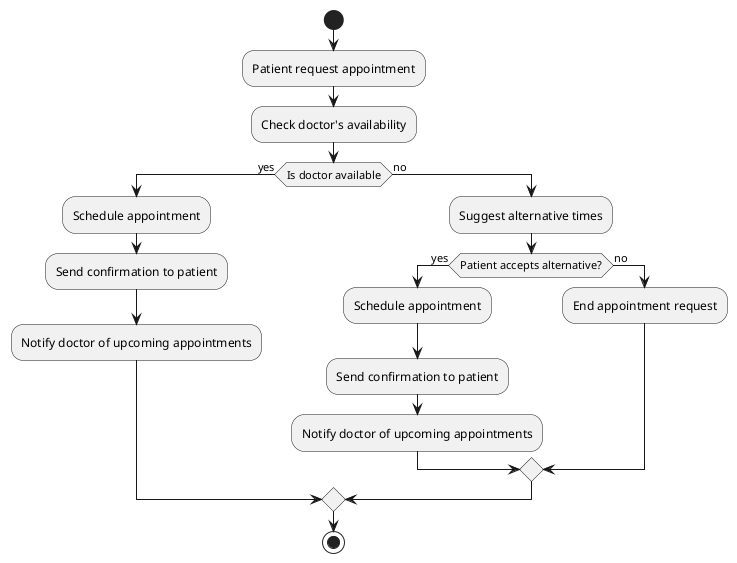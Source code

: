 @startuml
start
:Patient request appointment;
:Check doctor's availability;
if (Is doctor available) then (yes)
  :Schedule appointment;
  :Send confirmation to patient;
  :Notify doctor of upcoming appointments;
else (no)
  :Suggest alternative times;
  if (Patient accepts alternative?) then (yes)
    :Schedule appointment;
    :Send confirmation to patient;
    :Notify doctor of upcoming appointments;
  else (no)
    :End appointment request;
  endif
endif
stop
@enduml
